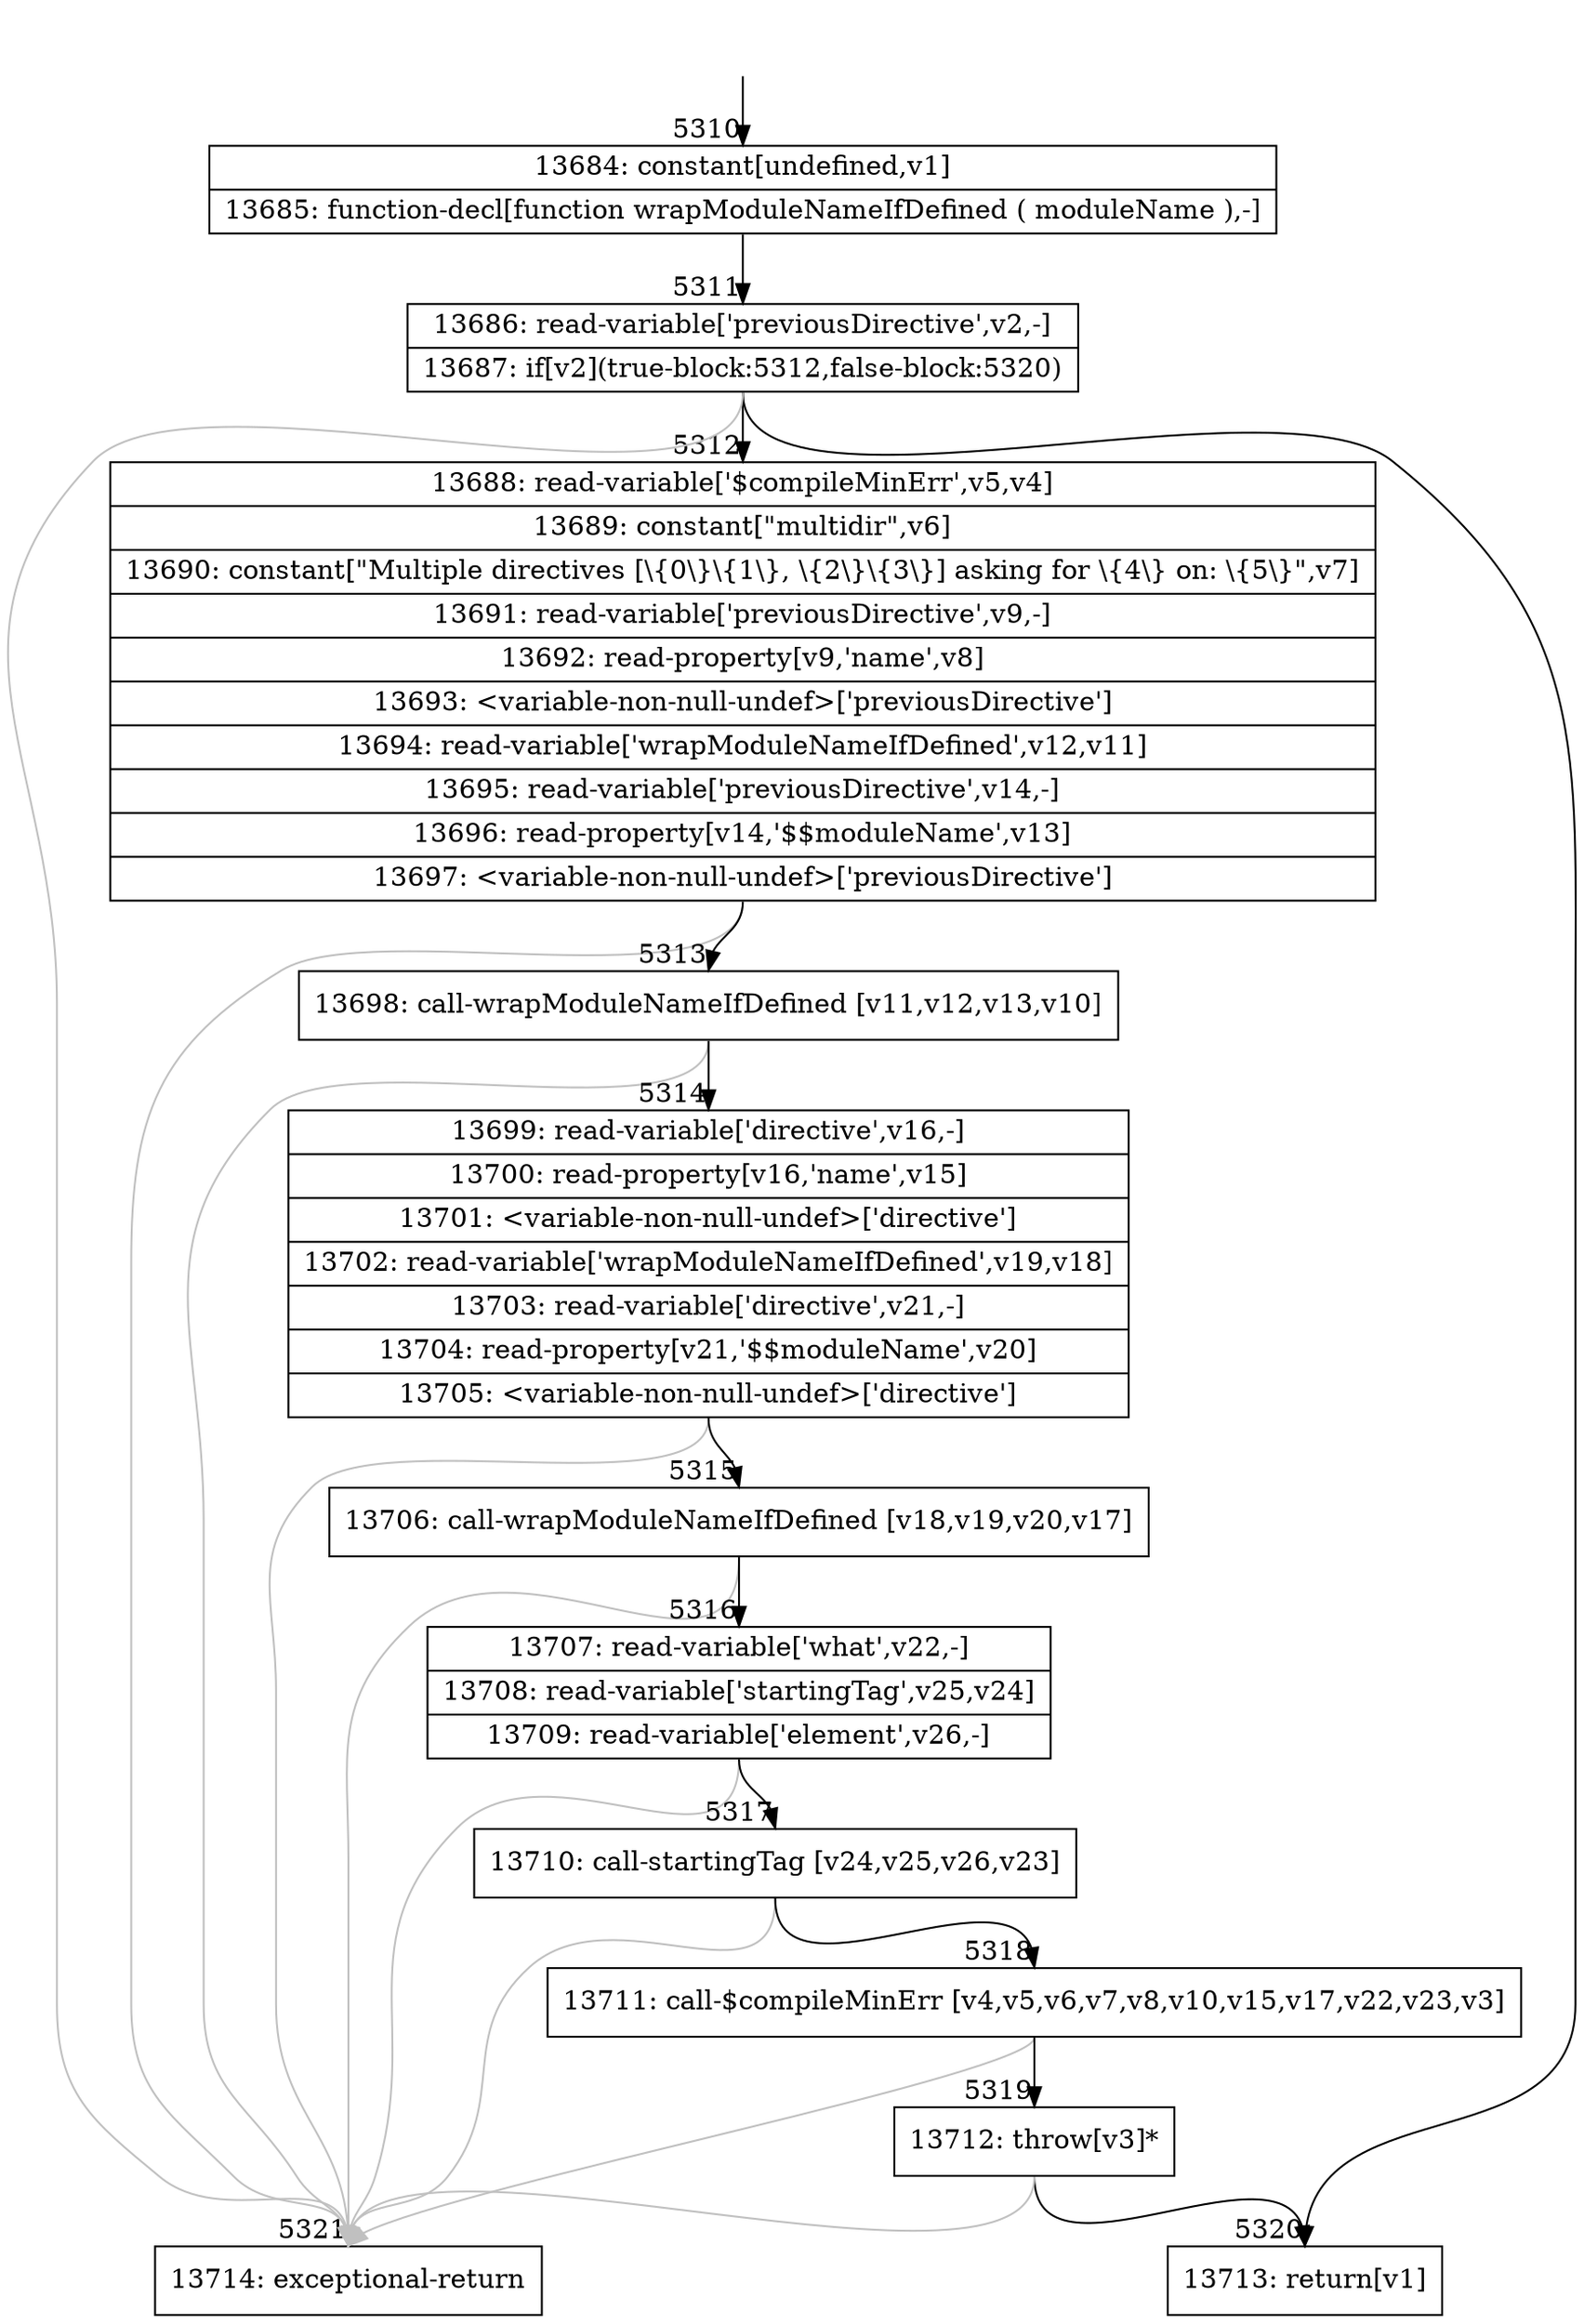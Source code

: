 digraph {
rankdir="TD"
BB_entry391[shape=none,label=""];
BB_entry391 -> BB5310 [tailport=s, headport=n, headlabel="    5310"]
BB5310 [shape=record label="{13684: constant[undefined,v1]|13685: function-decl[function wrapModuleNameIfDefined ( moduleName ),-]}" ] 
BB5310 -> BB5311 [tailport=s, headport=n, headlabel="      5311"]
BB5311 [shape=record label="{13686: read-variable['previousDirective',v2,-]|13687: if[v2](true-block:5312,false-block:5320)}" ] 
BB5311 -> BB5312 [tailport=s, headport=n, headlabel="      5312"]
BB5311 -> BB5320 [tailport=s, headport=n, headlabel="      5320"]
BB5311 -> BB5321 [tailport=s, headport=n, color=gray, headlabel="      5321"]
BB5312 [shape=record label="{13688: read-variable['$compileMinErr',v5,v4]|13689: constant[\"multidir\",v6]|13690: constant[\"Multiple directives [\\\{0\\\}\\\{1\\\}, \\\{2\\\}\\\{3\\\}] asking for \\\{4\\\} on: \\\{5\\\}\",v7]|13691: read-variable['previousDirective',v9,-]|13692: read-property[v9,'name',v8]|13693: \<variable-non-null-undef\>['previousDirective']|13694: read-variable['wrapModuleNameIfDefined',v12,v11]|13695: read-variable['previousDirective',v14,-]|13696: read-property[v14,'$$moduleName',v13]|13697: \<variable-non-null-undef\>['previousDirective']}" ] 
BB5312 -> BB5313 [tailport=s, headport=n, headlabel="      5313"]
BB5312 -> BB5321 [tailport=s, headport=n, color=gray]
BB5313 [shape=record label="{13698: call-wrapModuleNameIfDefined [v11,v12,v13,v10]}" ] 
BB5313 -> BB5314 [tailport=s, headport=n, headlabel="      5314"]
BB5313 -> BB5321 [tailport=s, headport=n, color=gray]
BB5314 [shape=record label="{13699: read-variable['directive',v16,-]|13700: read-property[v16,'name',v15]|13701: \<variable-non-null-undef\>['directive']|13702: read-variable['wrapModuleNameIfDefined',v19,v18]|13703: read-variable['directive',v21,-]|13704: read-property[v21,'$$moduleName',v20]|13705: \<variable-non-null-undef\>['directive']}" ] 
BB5314 -> BB5315 [tailport=s, headport=n, headlabel="      5315"]
BB5314 -> BB5321 [tailport=s, headport=n, color=gray]
BB5315 [shape=record label="{13706: call-wrapModuleNameIfDefined [v18,v19,v20,v17]}" ] 
BB5315 -> BB5316 [tailport=s, headport=n, headlabel="      5316"]
BB5315 -> BB5321 [tailport=s, headport=n, color=gray]
BB5316 [shape=record label="{13707: read-variable['what',v22,-]|13708: read-variable['startingTag',v25,v24]|13709: read-variable['element',v26,-]}" ] 
BB5316 -> BB5317 [tailport=s, headport=n, headlabel="      5317"]
BB5316 -> BB5321 [tailport=s, headport=n, color=gray]
BB5317 [shape=record label="{13710: call-startingTag [v24,v25,v26,v23]}" ] 
BB5317 -> BB5318 [tailport=s, headport=n, headlabel="      5318"]
BB5317 -> BB5321 [tailport=s, headport=n, color=gray]
BB5318 [shape=record label="{13711: call-$compileMinErr [v4,v5,v6,v7,v8,v10,v15,v17,v22,v23,v3]}" ] 
BB5318 -> BB5319 [tailport=s, headport=n, headlabel="      5319"]
BB5318 -> BB5321 [tailport=s, headport=n, color=gray]
BB5319 [shape=record label="{13712: throw[v3]*}" ] 
BB5319 -> BB5320 [tailport=s, headport=n]
BB5319 -> BB5321 [tailport=s, headport=n, color=gray]
BB5320 [shape=record label="{13713: return[v1]}" ] 
BB5321 [shape=record label="{13714: exceptional-return}" ] 
//#$~ 8428
}

